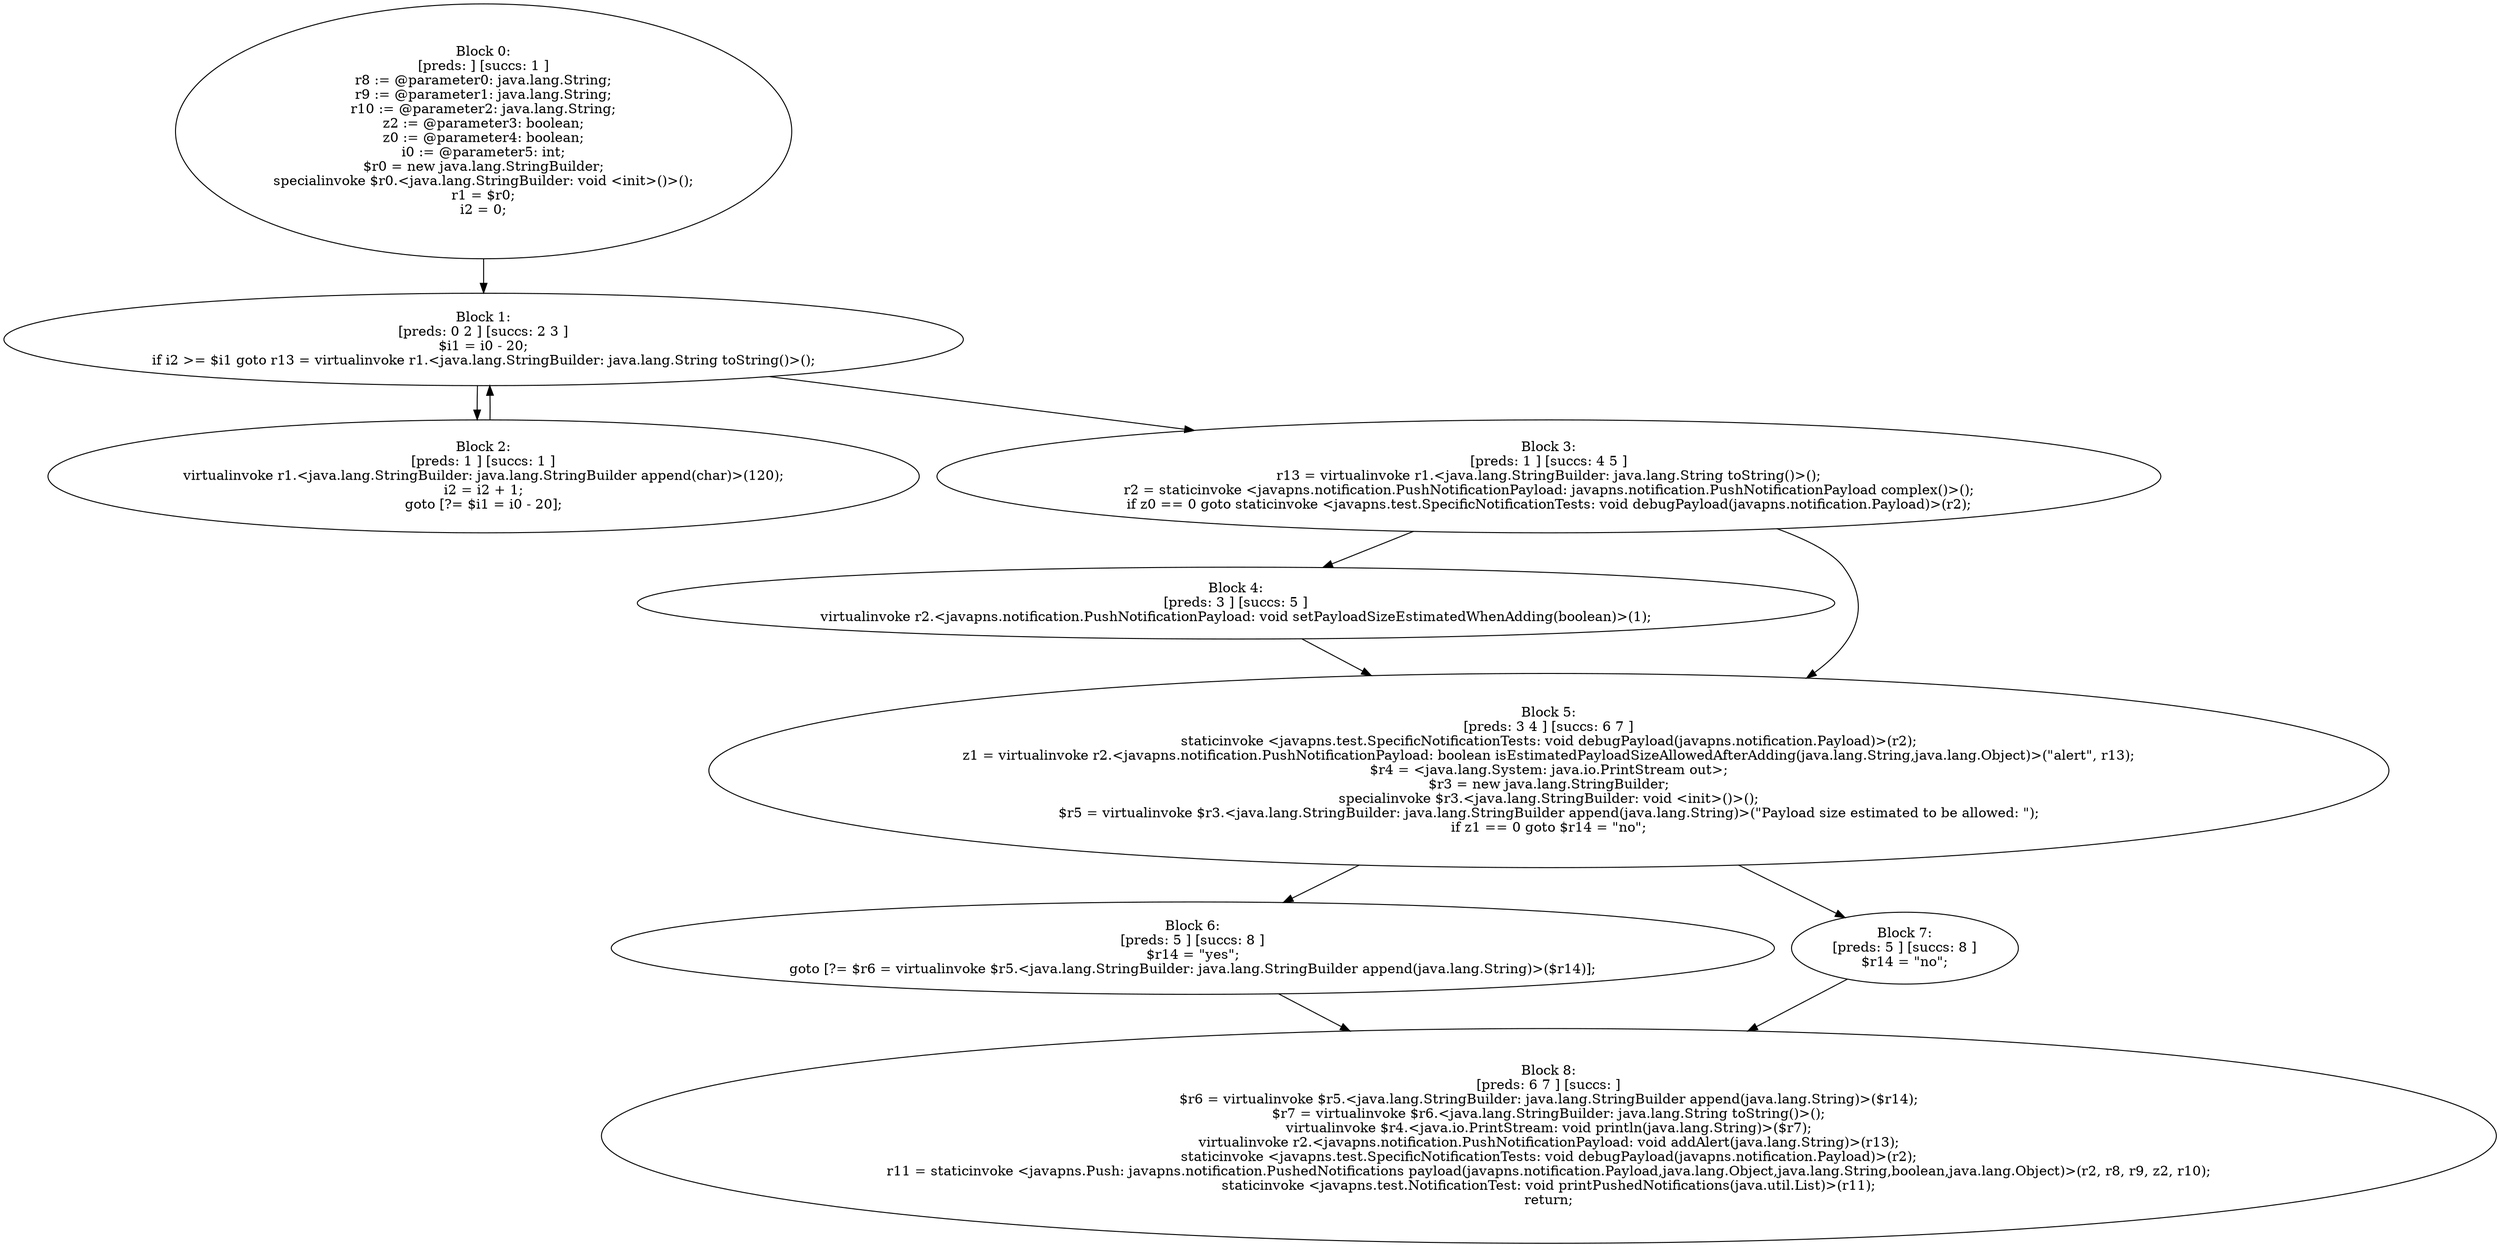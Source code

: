 digraph "unitGraph" {
    "Block 0:
[preds: ] [succs: 1 ]
r8 := @parameter0: java.lang.String;
r9 := @parameter1: java.lang.String;
r10 := @parameter2: java.lang.String;
z2 := @parameter3: boolean;
z0 := @parameter4: boolean;
i0 := @parameter5: int;
$r0 = new java.lang.StringBuilder;
specialinvoke $r0.<java.lang.StringBuilder: void <init>()>();
r1 = $r0;
i2 = 0;
"
    "Block 1:
[preds: 0 2 ] [succs: 2 3 ]
$i1 = i0 - 20;
if i2 >= $i1 goto r13 = virtualinvoke r1.<java.lang.StringBuilder: java.lang.String toString()>();
"
    "Block 2:
[preds: 1 ] [succs: 1 ]
virtualinvoke r1.<java.lang.StringBuilder: java.lang.StringBuilder append(char)>(120);
i2 = i2 + 1;
goto [?= $i1 = i0 - 20];
"
    "Block 3:
[preds: 1 ] [succs: 4 5 ]
r13 = virtualinvoke r1.<java.lang.StringBuilder: java.lang.String toString()>();
r2 = staticinvoke <javapns.notification.PushNotificationPayload: javapns.notification.PushNotificationPayload complex()>();
if z0 == 0 goto staticinvoke <javapns.test.SpecificNotificationTests: void debugPayload(javapns.notification.Payload)>(r2);
"
    "Block 4:
[preds: 3 ] [succs: 5 ]
virtualinvoke r2.<javapns.notification.PushNotificationPayload: void setPayloadSizeEstimatedWhenAdding(boolean)>(1);
"
    "Block 5:
[preds: 3 4 ] [succs: 6 7 ]
staticinvoke <javapns.test.SpecificNotificationTests: void debugPayload(javapns.notification.Payload)>(r2);
z1 = virtualinvoke r2.<javapns.notification.PushNotificationPayload: boolean isEstimatedPayloadSizeAllowedAfterAdding(java.lang.String,java.lang.Object)>(\"alert\", r13);
$r4 = <java.lang.System: java.io.PrintStream out>;
$r3 = new java.lang.StringBuilder;
specialinvoke $r3.<java.lang.StringBuilder: void <init>()>();
$r5 = virtualinvoke $r3.<java.lang.StringBuilder: java.lang.StringBuilder append(java.lang.String)>(\"Payload size estimated to be allowed: \");
if z1 == 0 goto $r14 = \"no\";
"
    "Block 6:
[preds: 5 ] [succs: 8 ]
$r14 = \"yes\";
goto [?= $r6 = virtualinvoke $r5.<java.lang.StringBuilder: java.lang.StringBuilder append(java.lang.String)>($r14)];
"
    "Block 7:
[preds: 5 ] [succs: 8 ]
$r14 = \"no\";
"
    "Block 8:
[preds: 6 7 ] [succs: ]
$r6 = virtualinvoke $r5.<java.lang.StringBuilder: java.lang.StringBuilder append(java.lang.String)>($r14);
$r7 = virtualinvoke $r6.<java.lang.StringBuilder: java.lang.String toString()>();
virtualinvoke $r4.<java.io.PrintStream: void println(java.lang.String)>($r7);
virtualinvoke r2.<javapns.notification.PushNotificationPayload: void addAlert(java.lang.String)>(r13);
staticinvoke <javapns.test.SpecificNotificationTests: void debugPayload(javapns.notification.Payload)>(r2);
r11 = staticinvoke <javapns.Push: javapns.notification.PushedNotifications payload(javapns.notification.Payload,java.lang.Object,java.lang.String,boolean,java.lang.Object)>(r2, r8, r9, z2, r10);
staticinvoke <javapns.test.NotificationTest: void printPushedNotifications(java.util.List)>(r11);
return;
"
    "Block 0:
[preds: ] [succs: 1 ]
r8 := @parameter0: java.lang.String;
r9 := @parameter1: java.lang.String;
r10 := @parameter2: java.lang.String;
z2 := @parameter3: boolean;
z0 := @parameter4: boolean;
i0 := @parameter5: int;
$r0 = new java.lang.StringBuilder;
specialinvoke $r0.<java.lang.StringBuilder: void <init>()>();
r1 = $r0;
i2 = 0;
"->"Block 1:
[preds: 0 2 ] [succs: 2 3 ]
$i1 = i0 - 20;
if i2 >= $i1 goto r13 = virtualinvoke r1.<java.lang.StringBuilder: java.lang.String toString()>();
";
    "Block 1:
[preds: 0 2 ] [succs: 2 3 ]
$i1 = i0 - 20;
if i2 >= $i1 goto r13 = virtualinvoke r1.<java.lang.StringBuilder: java.lang.String toString()>();
"->"Block 2:
[preds: 1 ] [succs: 1 ]
virtualinvoke r1.<java.lang.StringBuilder: java.lang.StringBuilder append(char)>(120);
i2 = i2 + 1;
goto [?= $i1 = i0 - 20];
";
    "Block 1:
[preds: 0 2 ] [succs: 2 3 ]
$i1 = i0 - 20;
if i2 >= $i1 goto r13 = virtualinvoke r1.<java.lang.StringBuilder: java.lang.String toString()>();
"->"Block 3:
[preds: 1 ] [succs: 4 5 ]
r13 = virtualinvoke r1.<java.lang.StringBuilder: java.lang.String toString()>();
r2 = staticinvoke <javapns.notification.PushNotificationPayload: javapns.notification.PushNotificationPayload complex()>();
if z0 == 0 goto staticinvoke <javapns.test.SpecificNotificationTests: void debugPayload(javapns.notification.Payload)>(r2);
";
    "Block 2:
[preds: 1 ] [succs: 1 ]
virtualinvoke r1.<java.lang.StringBuilder: java.lang.StringBuilder append(char)>(120);
i2 = i2 + 1;
goto [?= $i1 = i0 - 20];
"->"Block 1:
[preds: 0 2 ] [succs: 2 3 ]
$i1 = i0 - 20;
if i2 >= $i1 goto r13 = virtualinvoke r1.<java.lang.StringBuilder: java.lang.String toString()>();
";
    "Block 3:
[preds: 1 ] [succs: 4 5 ]
r13 = virtualinvoke r1.<java.lang.StringBuilder: java.lang.String toString()>();
r2 = staticinvoke <javapns.notification.PushNotificationPayload: javapns.notification.PushNotificationPayload complex()>();
if z0 == 0 goto staticinvoke <javapns.test.SpecificNotificationTests: void debugPayload(javapns.notification.Payload)>(r2);
"->"Block 4:
[preds: 3 ] [succs: 5 ]
virtualinvoke r2.<javapns.notification.PushNotificationPayload: void setPayloadSizeEstimatedWhenAdding(boolean)>(1);
";
    "Block 3:
[preds: 1 ] [succs: 4 5 ]
r13 = virtualinvoke r1.<java.lang.StringBuilder: java.lang.String toString()>();
r2 = staticinvoke <javapns.notification.PushNotificationPayload: javapns.notification.PushNotificationPayload complex()>();
if z0 == 0 goto staticinvoke <javapns.test.SpecificNotificationTests: void debugPayload(javapns.notification.Payload)>(r2);
"->"Block 5:
[preds: 3 4 ] [succs: 6 7 ]
staticinvoke <javapns.test.SpecificNotificationTests: void debugPayload(javapns.notification.Payload)>(r2);
z1 = virtualinvoke r2.<javapns.notification.PushNotificationPayload: boolean isEstimatedPayloadSizeAllowedAfterAdding(java.lang.String,java.lang.Object)>(\"alert\", r13);
$r4 = <java.lang.System: java.io.PrintStream out>;
$r3 = new java.lang.StringBuilder;
specialinvoke $r3.<java.lang.StringBuilder: void <init>()>();
$r5 = virtualinvoke $r3.<java.lang.StringBuilder: java.lang.StringBuilder append(java.lang.String)>(\"Payload size estimated to be allowed: \");
if z1 == 0 goto $r14 = \"no\";
";
    "Block 4:
[preds: 3 ] [succs: 5 ]
virtualinvoke r2.<javapns.notification.PushNotificationPayload: void setPayloadSizeEstimatedWhenAdding(boolean)>(1);
"->"Block 5:
[preds: 3 4 ] [succs: 6 7 ]
staticinvoke <javapns.test.SpecificNotificationTests: void debugPayload(javapns.notification.Payload)>(r2);
z1 = virtualinvoke r2.<javapns.notification.PushNotificationPayload: boolean isEstimatedPayloadSizeAllowedAfterAdding(java.lang.String,java.lang.Object)>(\"alert\", r13);
$r4 = <java.lang.System: java.io.PrintStream out>;
$r3 = new java.lang.StringBuilder;
specialinvoke $r3.<java.lang.StringBuilder: void <init>()>();
$r5 = virtualinvoke $r3.<java.lang.StringBuilder: java.lang.StringBuilder append(java.lang.String)>(\"Payload size estimated to be allowed: \");
if z1 == 0 goto $r14 = \"no\";
";
    "Block 5:
[preds: 3 4 ] [succs: 6 7 ]
staticinvoke <javapns.test.SpecificNotificationTests: void debugPayload(javapns.notification.Payload)>(r2);
z1 = virtualinvoke r2.<javapns.notification.PushNotificationPayload: boolean isEstimatedPayloadSizeAllowedAfterAdding(java.lang.String,java.lang.Object)>(\"alert\", r13);
$r4 = <java.lang.System: java.io.PrintStream out>;
$r3 = new java.lang.StringBuilder;
specialinvoke $r3.<java.lang.StringBuilder: void <init>()>();
$r5 = virtualinvoke $r3.<java.lang.StringBuilder: java.lang.StringBuilder append(java.lang.String)>(\"Payload size estimated to be allowed: \");
if z1 == 0 goto $r14 = \"no\";
"->"Block 6:
[preds: 5 ] [succs: 8 ]
$r14 = \"yes\";
goto [?= $r6 = virtualinvoke $r5.<java.lang.StringBuilder: java.lang.StringBuilder append(java.lang.String)>($r14)];
";
    "Block 5:
[preds: 3 4 ] [succs: 6 7 ]
staticinvoke <javapns.test.SpecificNotificationTests: void debugPayload(javapns.notification.Payload)>(r2);
z1 = virtualinvoke r2.<javapns.notification.PushNotificationPayload: boolean isEstimatedPayloadSizeAllowedAfterAdding(java.lang.String,java.lang.Object)>(\"alert\", r13);
$r4 = <java.lang.System: java.io.PrintStream out>;
$r3 = new java.lang.StringBuilder;
specialinvoke $r3.<java.lang.StringBuilder: void <init>()>();
$r5 = virtualinvoke $r3.<java.lang.StringBuilder: java.lang.StringBuilder append(java.lang.String)>(\"Payload size estimated to be allowed: \");
if z1 == 0 goto $r14 = \"no\";
"->"Block 7:
[preds: 5 ] [succs: 8 ]
$r14 = \"no\";
";
    "Block 6:
[preds: 5 ] [succs: 8 ]
$r14 = \"yes\";
goto [?= $r6 = virtualinvoke $r5.<java.lang.StringBuilder: java.lang.StringBuilder append(java.lang.String)>($r14)];
"->"Block 8:
[preds: 6 7 ] [succs: ]
$r6 = virtualinvoke $r5.<java.lang.StringBuilder: java.lang.StringBuilder append(java.lang.String)>($r14);
$r7 = virtualinvoke $r6.<java.lang.StringBuilder: java.lang.String toString()>();
virtualinvoke $r4.<java.io.PrintStream: void println(java.lang.String)>($r7);
virtualinvoke r2.<javapns.notification.PushNotificationPayload: void addAlert(java.lang.String)>(r13);
staticinvoke <javapns.test.SpecificNotificationTests: void debugPayload(javapns.notification.Payload)>(r2);
r11 = staticinvoke <javapns.Push: javapns.notification.PushedNotifications payload(javapns.notification.Payload,java.lang.Object,java.lang.String,boolean,java.lang.Object)>(r2, r8, r9, z2, r10);
staticinvoke <javapns.test.NotificationTest: void printPushedNotifications(java.util.List)>(r11);
return;
";
    "Block 7:
[preds: 5 ] [succs: 8 ]
$r14 = \"no\";
"->"Block 8:
[preds: 6 7 ] [succs: ]
$r6 = virtualinvoke $r5.<java.lang.StringBuilder: java.lang.StringBuilder append(java.lang.String)>($r14);
$r7 = virtualinvoke $r6.<java.lang.StringBuilder: java.lang.String toString()>();
virtualinvoke $r4.<java.io.PrintStream: void println(java.lang.String)>($r7);
virtualinvoke r2.<javapns.notification.PushNotificationPayload: void addAlert(java.lang.String)>(r13);
staticinvoke <javapns.test.SpecificNotificationTests: void debugPayload(javapns.notification.Payload)>(r2);
r11 = staticinvoke <javapns.Push: javapns.notification.PushedNotifications payload(javapns.notification.Payload,java.lang.Object,java.lang.String,boolean,java.lang.Object)>(r2, r8, r9, z2, r10);
staticinvoke <javapns.test.NotificationTest: void printPushedNotifications(java.util.List)>(r11);
return;
";
}
